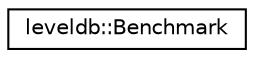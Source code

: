 digraph "Graphical Class Hierarchy"
{
  edge [fontname="Helvetica",fontsize="10",labelfontname="Helvetica",labelfontsize="10"];
  node [fontname="Helvetica",fontsize="10",shape=record];
  rankdir="LR";
  Node1 [label="leveldb::Benchmark",height=0.2,width=0.4,color="black", fillcolor="white", style="filled",URL="$classleveldb_1_1_benchmark.html"];
}
